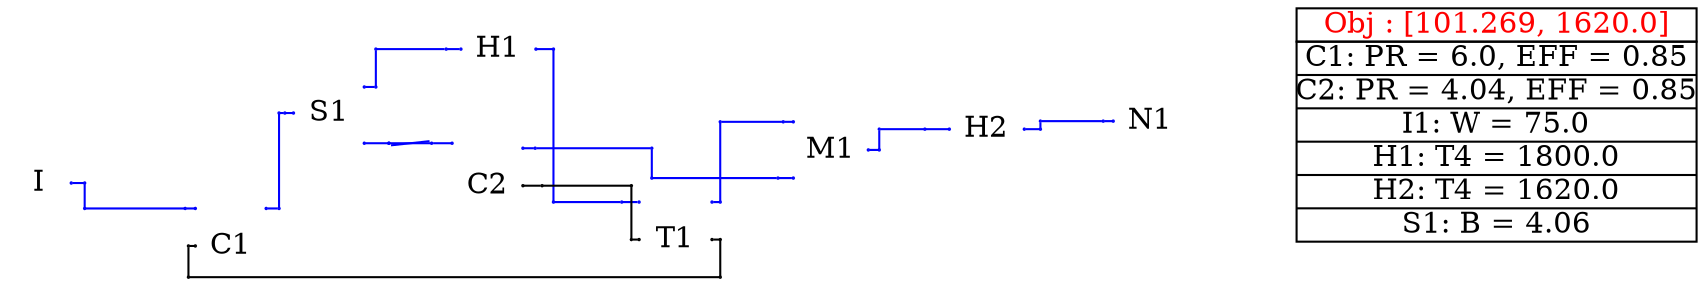 graph sample26 {
	sizeNode1 [label="" color=white fixedsize=true height=0.01 pos="0,0!" shape=point width=0.01]
	sizeNode2 [label="" color=white fixedsize=true height=0.01 pos="7.916666666666667,1.6309722222222223!" shape=point width=0.01]
	configuration [label="{C1:  PR = 6.0, EFF = 0.85|C2:  PR = 4.04, EFF = 0.85|I1:  W = 75.0|H1:  T4 = 1800.0|H2:  T4 = 1620.0|S1:  B = 4.06}" color=black fixedsize=true height=1.3333333333333333 pos="9.916666666666666,0.8154861111111111!" shape=record width=2.6666666666666665]
	obj [label="Obj : [101.269, 1620.0]" color=black fixedsize=true fontcolor=red height=0.2222222222222222 pos="9.916666666666666,1.593263888888889!" shape=box width=2.6666666666666665]
	graph [layout=neato overlap=true]
	1 [label="" color=white height=0 image="C:\Users\57725\Desktop\work\component\\I.png" pos="0.19923912121864845,0.5398632486556632!" shape=box width=0]
	"1Label" [label=I color=white fixedsize=true height=0.2222222222222222 pos="0.19923912121864845,0.5398632486556632!" shape=box style=filled width=0.2222222222222222]
	2 [label="" color=white height=0 image="C:\Users\57725\Desktop\work\component\\C.png" pos="1.4777358888461596,0.1202330628806821!" shape=box width=0]
	"2Label" [label=C1 color=white fixedsize=true height=0.2222222222222222 pos="1.4777358888461596,0.1202330628806821!" shape=box style=filled width=0.2222222222222222]
	3 [label="" color=white height=0 image="C:\Users\57725\Desktop\work\component\\S.png" pos="2.131911566393526,1.0064524169855562!" shape=box width=0]
	"3Label" [label=S1 color=white fixedsize=true height=0.2222222222222222 pos="2.131911566393526,1.0064524169855562!" shape=box style=filled width=0.2222222222222222]
	4 [label="" color=white height=0 image="C:\Users\57725\Desktop\work\component\\H.png" pos="3.2622929651405523,1.4325425980104713!" shape=box width=0]
	"4Label" [label=H1 color=white fixedsize=true height=0.2222222222222222 pos="3.2622929651405523,1.4325425980104713!" shape=box style=filled width=0.2222222222222222]
	5 [label="" color=white height=0 image="C:\Users\57725\Desktop\work\component\\C.png" pos="3.1894455385949483,0.5219008678423871!" shape=box width=0]
	"5Label" [label=C2 color=white fixedsize=true height=0.2222222222222222 pos="3.1894455385949483,0.5219008678423871!" shape=box style=filled width=0.2222222222222222]
	6 [label="" color=white height=0 image="C:\Users\57725\Desktop\work\component\\T.png" pos="4.443039149356762,0.16287627090347795!" shape=box width=0]
	"6Label" [label=T1 color=white fixedsize=true height=0.2222222222222222 pos="4.443039149356762,0.16287627090347795!" shape=box style=filled width=0.2222222222222222]
	7 [label="" color=white height=0 image="C:\Users\57725\Desktop\work\component\\M.png" pos="5.478234016545037,0.7603331547285718!" shape=box width=0]
	"7Label" [label=M1 color=white fixedsize=true height=0.2222222222222222 pos="5.478234016545037,0.7603331547285718!" shape=box style=filled width=0.2222222222222222]
	8 [label="" color=white height=0 image="C:\Users\57725\Desktop\work\component\\H.png" pos="6.518246577267296,0.8988739229888646!" shape=box width=0]
	"8Label" [label=H2 color=white fixedsize=true height=0.2222222222222222 pos="6.518246577267296,0.8988739229888646!" shape=box style=filled width=0.2222222222222222]
	9 [label="" color=white height=0 image="C:\Users\57725\Desktop\work\component\\N.png" pos="7.610851378568896,0.9523865341076893!" shape=box width=0]
	"9Label" [label=N1 color=white fixedsize=true height=0.2222222222222222 pos="7.610851378568896,0.9523865341076893!" shape=box style=filled width=0.2222222222222222]
	"1_e" [label="" color=blue fixedsize=true height=0.01 pos="0.41451689899642624,0.5398632486556632!" shape=point width=0.01]
	"1s_e" [label="" color=blue fixedsize=true height=0.01 pos="0.5039656811832705,0.5398632486556632!" shape=point width=0.01]
	"1_e" -- "1s_e" [color=blue]
	C1_nw [label="" color=blue fixedsize=true height=0.01 pos="1.2416247777350486,0.3701913962140154!" shape=point width=0.01]
	C1t_nw [label="" color=blue fixedsize=true height=0.01 pos="1.1740129174999552,0.3701913962140154!" shape=point width=0.01]
	C1_nw -- C1t_nw [color=blue]
	blankNode249 [label="" color=blue fixedsize=true height=0.01 pos="0.5039656811832705,0.3701913962140154!" shape=point width=0.01]
	"1s_e" -- blankNode249 [color=blue]
	blankNode249 -- C1t_nw [color=blue]
	C1_ne [label="" color=blue fixedsize=true height=0.01 pos="1.7138469999572707,0.3701913962140154!" shape=point width=0.01]
	C1s_ne [label="" color=blue fixedsize=true height=0.01 pos="1.7997568280090073,0.3701913962140154!" shape=point width=0.01]
	C1_ne -- C1s_ne [color=blue]
	S1_w [label="" color=blue fixedsize=true height=0.01 pos="1.8958004552824148,1.0064524169855562!" shape=point width=0.01]
	S1t_w [label="" color=blue fixedsize=true height=0.01 pos="1.8385594300599797,1.0064524169855562!" shape=point width=0.01]
	S1_w -- S1t_w [color=blue]
	blankNode250 [label="" color=blue fixedsize=true height=0.01 pos="1.7997568280090073,1.0064524169855562!" shape=point width=0.01]
	C1s_ne -- blankNode250 [color=blue]
	blankNode250 -- S1t_w [color=blue]
	S1_ne [label="" color=blue fixedsize=true height=0.01 pos="2.368022677504637,1.1800218614300007!" shape=point width=0.01]
	S1s_ne [label="" color=blue fixedsize=true height=0.01 pos="2.4451152737752837,1.1800218614300007!" shape=point width=0.01]
	S1_ne -- S1s_ne [color=blue]
	H1_w [label="" color=blue fixedsize=true height=0.01 pos="3.0122929651405523,1.4325425980104713!" shape=point width=0.01]
	H1t_w [label="" color=blue fixedsize=true height=0.01 pos="2.913797116946743,1.4325425980104713!" shape=point width=0.01]
	H1_w -- H1t_w [color=blue]
	blankNode251 [label="" color=blue fixedsize=true height=0.01 pos="2.4451152737752837,1.4325425980104713!" shape=point width=0.01]
	S1s_ne -- blankNode251 [color=blue]
	blankNode251 -- H1t_w [color=blue]
	5 [pos="3.1894455385949483,0.5550635280966674!"]
	S1_se [label="" color=blue fixedsize=true height=0.01 pos="2.368022677504637,0.8050218614300007!" shape=point width=0.01]
	S1s_se [label="" color=blue fixedsize=true height=0.01 pos="2.5321579365798788,0.8050218614300007!" shape=point width=0.01]
	S1_se -- S1s_se [color=blue]
	C2_nw [label="" color=blue fixedsize=true height=0.01 pos="2.953334427483837,0.8050218614300007!" shape=point width=0.01]
	C2t_nw [label="" color=blue fixedsize=true height=0.01 pos="2.816980945726117,0.8050218614300007!" shape=point width=0.01]
	C2_nw -- C2t_nw [color=blue]
	S1s_se:se -- C2t_nw:nw [color=blue]
	blankNode252 [label="" color=blue fixedsize=true height=0.01 pos="2.5321579365798788,0.8050218614300007!" shape=point width=0.01]
	S1s_se -- blankNode252 [color=blue]
	blankNode252 -- C2t_nw [color=blue]
	H1_e [label="" color=blue fixedsize=true height=0.01 pos="3.5122929651405523,1.4325425980104713!" shape=point width=0.01]
	H1s_e [label="" color=blue fixedsize=true height=0.01 pos="3.6291757824603255,1.4325425980104713!" shape=point width=0.01]
	H1_e -- H1s_e [color=blue]
	T1_nw [label="" color=blue fixedsize=true height=0.01 pos="4.199983593801207,0.41283460423681123!" shape=point width=0.01]
	T1t_nw [label="" color=blue fixedsize=true height=0.01 pos="4.0844161208448675,0.41283460423681123!" shape=point width=0.01]
	T1_nw -- T1t_nw [color=blue]
	blankNode253 [label="" color=blue fixedsize=true height=0.01 pos="3.6291757824603255,0.41283460423681123!" shape=point width=0.01]
	H1s_e -- blankNode253 [color=blue]
	blankNode253 -- T1t_nw [color=blue]
	T1_ne [label="" color=blue fixedsize=true height=0.01 pos="4.686094704912318,0.41283460423681123!" shape=point width=0.01]
	T1s_ne [label="" color=blue fixedsize=true height=0.01 pos="4.740962266902522,0.41283460423681123!" shape=point width=0.01]
	T1_ne -- T1s_ne [color=blue]
	M1_nw [label="" color=blue fixedsize=true height=0.01 pos="5.228234016545037,0.947791488061905!" shape=point width=0.01]
	M1t_nw [label="" color=blue fixedsize=true height=0.01 pos="5.1609215148991145,0.947791488061905!" shape=point width=0.01]
	M1_nw -- M1t_nw [color=blue]
	blankNode254 [label="" color=blue fixedsize=true height=0.01 pos="4.740962266902522,0.947791488061905!" shape=point width=0.01]
	T1s_ne -- blankNode254 [color=blue]
	blankNode254 -- M1t_nw [color=blue]
	M1_e [label="" color=blue fixedsize=true height=0.01 pos="5.728234016545037,0.7603331547285718!" shape=point width=0.01]
	M1s_e [label="" color=blue fixedsize=true height=0.01 pos="5.8012249905258235,0.7603331547285718!" shape=point width=0.01]
	M1_e -- M1s_e [color=blue]
	H2_w [label="" color=blue fixedsize=true height=0.01 pos="6.268246577267296,0.8988739229888646!" shape=point width=0.01]
	H2t_w [label="" color=blue fixedsize=true height=0.01 pos="6.105190801823634,0.8988739229888646!" shape=point width=0.01]
	H2_w -- H2t_w [color=blue]
	blankNode255 [label="" color=blue fixedsize=true height=0.01 pos="5.8012249905258235,0.8988739229888646!" shape=point width=0.01]
	M1s_e -- blankNode255 [color=blue]
	blankNode255 -- H2t_w [color=blue]
	H2_e [label="" color=blue fixedsize=true height=0.01 pos="6.768246577267296,0.8988739229888646!" shape=point width=0.01]
	H2s_e [label="" color=blue fixedsize=true height=0.01 pos="6.875566142854987,0.8988739229888646!" shape=point width=0.01]
	H2_e -- H2s_e [color=blue]
	N1_w [label="" color=blue fixedsize=true height=0.01 pos="7.360851378568896,0.9523865341076893!" shape=point width=0.01]
	N1t_w [label="" color=blue fixedsize=true height=0.01 pos="7.294151908019894,0.9523865341076893!" shape=point width=0.01]
	N1_w -- N1t_w [color=blue]
	blankNode256 [label="" color=blue fixedsize=true height=0.01 pos="6.875566142854987,0.9523865341076893!" shape=point width=0.01]
	H2s_e -- blankNode256 [color=blue]
	blankNode256 -- N1t_w [color=blue]
	C2_e [label="" color=black fixedsize=true height=0.01 pos="3.4255566497060594,0.5219008678423871!" shape=point width=0.01]
	C2s_e [label="" color=black fixedsize=true height=0.01 pos="3.553358097267127,0.5219008678423871!" shape=point width=0.01]
	C2_e -- C2s_e [color=black]
	T1_w [label="" color=black fixedsize=true height=0.01 pos="4.199983593801207,0.16287627090347795!" shape=point width=0.01]
	T1t_w [label="" color=black fixedsize=true height=0.01 pos="4.148712482653105,0.16287627090347795!" shape=point width=0.01]
	T1_w -- T1t_w [color=black]
	blankNode257 [label="" color=black fixedsize=true height=0.01 pos="4.148712482653105,0.5219008678423871!" shape=point width=0.01]
	C2s_e -- blankNode257 [color=black]
	blankNode257 -- T1t_w [color=black]
	C2_ne [label="" color=blue fixedsize=true height=0.01 pos="3.4255566497060594,0.7718592011757204!" shape=point width=0.01]
	C2s_ne [label="" color=blue fixedsize=true height=0.01 pos="3.507059655665616,0.7718592011757204!" shape=point width=0.01]
	C2_ne -- C2s_ne [color=blue]
	M1_sw [label="" color=blue fixedsize=true height=0.01 pos="5.228234016545037,0.572791488061905!" shape=point width=0.01]
	M1t_sw [label="" color=blue fixedsize=true height=0.01 pos="5.125961397062576,0.572791488061905!" shape=point width=0.01]
	M1_sw -- M1t_sw [color=blue]
	blankNode258 [label="" color=blue fixedsize=true height=0.01 pos="4.284836456696216,0.7718592011757204!" shape=point width=0.01]
	blankNode259 [label="" color=blue fixedsize=true height=0.01 pos="4.284836456696216,0.572791488061905!" shape=point width=0.01]
	C2s_ne -- blankNode258 [color=blue]
	blankNode258 -- blankNode259 [color=blue]
	blankNode259 -- M1t_sw [color=blue]
	C1_w [label="" color=black fixedsize=true height=0.01 pos="1.2416247777350486,0.1202330628806821!" shape=point width=0.01]
	C1s_w [label="" color=black fixedsize=true height=0.01 pos="1.1957443152650749,0.1202330628806821!" shape=point width=0.01]
	C1_w -- C1s_w [color=black]
	T1_e [label="" color=black fixedsize=true height=0.01 pos="4.686094704912318,0.16287627090347795!" shape=point width=0.01]
	T1t_e [label="" color=black fixedsize=true height=0.01 pos="4.741172112505629,0.16287627090347795!" shape=point width=0.01]
	T1_e -- T1t_e [color=black]
	blankNode260 [label="" color=black fixedsize=true height=0.01 pos="1.1957443152650749,-0.08777040019140722!" shape=point width=0.01]
	blankNode261 [label="" color=black fixedsize=true height=0.01 pos="4.741172112505629,-0.08777040019140722!" shape=point width=0.01]
	C1s_w -- blankNode260 [color=black]
	blankNode260 -- blankNode261 [color=black]
	blankNode261 -- T1t_e [color=black]
}
